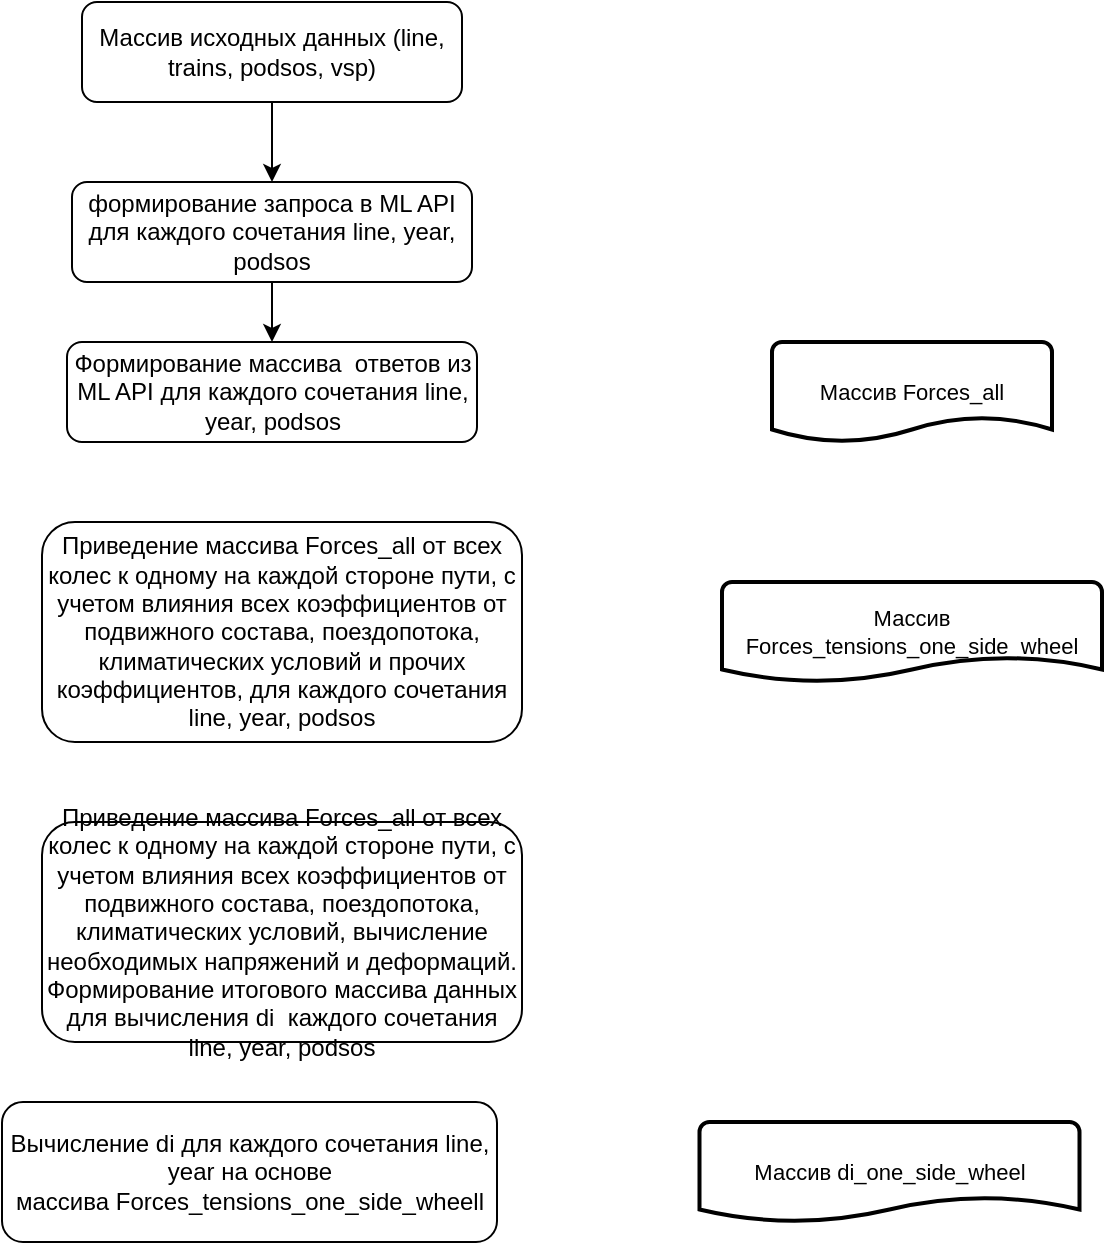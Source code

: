 <mxfile version="21.3.2" type="github">
  <diagram id="C5RBs43oDa-KdzZeNtuy" name="Page-1">
    <mxGraphModel dx="1434" dy="796" grid="1" gridSize="10" guides="1" tooltips="1" connect="1" arrows="1" fold="1" page="1" pageScale="1" pageWidth="827" pageHeight="1169" math="0" shadow="0">
      <root>
        <mxCell id="WIyWlLk6GJQsqaUBKTNV-0" />
        <mxCell id="WIyWlLk6GJQsqaUBKTNV-1" parent="WIyWlLk6GJQsqaUBKTNV-0" />
        <mxCell id="CPEIrPVz57s7VJ4nKZEA-3" value="" style="edgeStyle=orthogonalEdgeStyle;shape=connector;rounded=0;orthogonalLoop=1;jettySize=auto;html=1;labelBackgroundColor=default;strokeColor=default;fontFamily=Helvetica;fontSize=11;fontColor=default;endArrow=classic;" edge="1" parent="WIyWlLk6GJQsqaUBKTNV-1" source="WIyWlLk6GJQsqaUBKTNV-3" target="WIyWlLk6GJQsqaUBKTNV-7">
          <mxGeometry relative="1" as="geometry" />
        </mxCell>
        <mxCell id="WIyWlLk6GJQsqaUBKTNV-3" value="Массив исходных данных (line, trains, podsos, vsp)" style="rounded=1;whiteSpace=wrap;html=1;fontSize=12;glass=0;strokeWidth=1;shadow=0;" parent="WIyWlLk6GJQsqaUBKTNV-1" vertex="1">
          <mxGeometry x="160" y="80" width="190" height="50" as="geometry" />
        </mxCell>
        <mxCell id="CPEIrPVz57s7VJ4nKZEA-2" value="" style="edgeStyle=orthogonalEdgeStyle;rounded=0;orthogonalLoop=1;jettySize=auto;html=1;" edge="1" parent="WIyWlLk6GJQsqaUBKTNV-1" source="WIyWlLk6GJQsqaUBKTNV-7" target="WIyWlLk6GJQsqaUBKTNV-12">
          <mxGeometry relative="1" as="geometry" />
        </mxCell>
        <mxCell id="WIyWlLk6GJQsqaUBKTNV-7" value="формирование запроса в ML API для каждого сочетания line, year, podsos" style="rounded=1;whiteSpace=wrap;html=1;fontSize=12;glass=0;strokeWidth=1;shadow=0;" parent="WIyWlLk6GJQsqaUBKTNV-1" vertex="1">
          <mxGeometry x="155" y="170" width="200" height="50" as="geometry" />
        </mxCell>
        <mxCell id="WIyWlLk6GJQsqaUBKTNV-12" value="Формирование массива&amp;nbsp; ответов из ML API для каждого сочетания line, year, podsos" style="rounded=1;whiteSpace=wrap;html=1;fontSize=12;glass=0;strokeWidth=1;shadow=0;" parent="WIyWlLk6GJQsqaUBKTNV-1" vertex="1">
          <mxGeometry x="152.5" y="250" width="205" height="50" as="geometry" />
        </mxCell>
        <mxCell id="CPEIrPVz57s7VJ4nKZEA-0" value="Приведение массива&amp;nbsp;Forces_all от&amp;nbsp;всех колес к одному на каждой стороне пути, с учетом влияния всех коэффициентов от подвижного состава, поездопотока, климатических условий и прочих коэффициентов, для каждого сочетания line, year, podsos" style="rounded=1;whiteSpace=wrap;html=1;" vertex="1" parent="WIyWlLk6GJQsqaUBKTNV-1">
          <mxGeometry x="140" y="340" width="240" height="110" as="geometry" />
        </mxCell>
        <mxCell id="CPEIrPVz57s7VJ4nKZEA-5" value="Вычисление di для каждого сочетания line, year на основе массива&amp;nbsp;Forces_tensions_one_side_wheell" style="rounded=1;whiteSpace=wrap;html=1;" vertex="1" parent="WIyWlLk6GJQsqaUBKTNV-1">
          <mxGeometry x="120" y="630" width="247.5" height="70" as="geometry" />
        </mxCell>
        <mxCell id="CPEIrPVz57s7VJ4nKZEA-6" value="Массив Forces_all" style="strokeWidth=2;html=1;shape=mxgraph.flowchart.document2;whiteSpace=wrap;size=0.25;fontFamily=Helvetica;fontSize=11;fontColor=default;" vertex="1" parent="WIyWlLk6GJQsqaUBKTNV-1">
          <mxGeometry x="505" y="250" width="140" height="50" as="geometry" />
        </mxCell>
        <mxCell id="CPEIrPVz57s7VJ4nKZEA-7" value="Массив Forces_tensions_one_side_wheel" style="strokeWidth=2;html=1;shape=mxgraph.flowchart.document2;whiteSpace=wrap;size=0.25;fontFamily=Helvetica;fontSize=11;fontColor=default;" vertex="1" parent="WIyWlLk6GJQsqaUBKTNV-1">
          <mxGeometry x="480" y="370" width="190" height="50" as="geometry" />
        </mxCell>
        <mxCell id="CPEIrPVz57s7VJ4nKZEA-8" value="Массив di_one_side_wheel" style="strokeWidth=2;html=1;shape=mxgraph.flowchart.document2;whiteSpace=wrap;size=0.25;fontFamily=Helvetica;fontSize=11;fontColor=default;" vertex="1" parent="WIyWlLk6GJQsqaUBKTNV-1">
          <mxGeometry x="468.75" y="640" width="190" height="50" as="geometry" />
        </mxCell>
        <mxCell id="CPEIrPVz57s7VJ4nKZEA-9" value="Приведение массива&amp;nbsp;Forces_all от&amp;nbsp;всех колес к одному на каждой стороне пути, с учетом влияния всех коэффициентов от подвижного состава, поездопотока, климатических условий, вычисление необходимых напряжений и деформаций. Формирование итогового массива данных для&amp;nbsp;вычисления di&amp;nbsp; каждого сочетания line, year, podsos" style="rounded=1;whiteSpace=wrap;html=1;" vertex="1" parent="WIyWlLk6GJQsqaUBKTNV-1">
          <mxGeometry x="140" y="490" width="240" height="110" as="geometry" />
        </mxCell>
      </root>
    </mxGraphModel>
  </diagram>
</mxfile>
